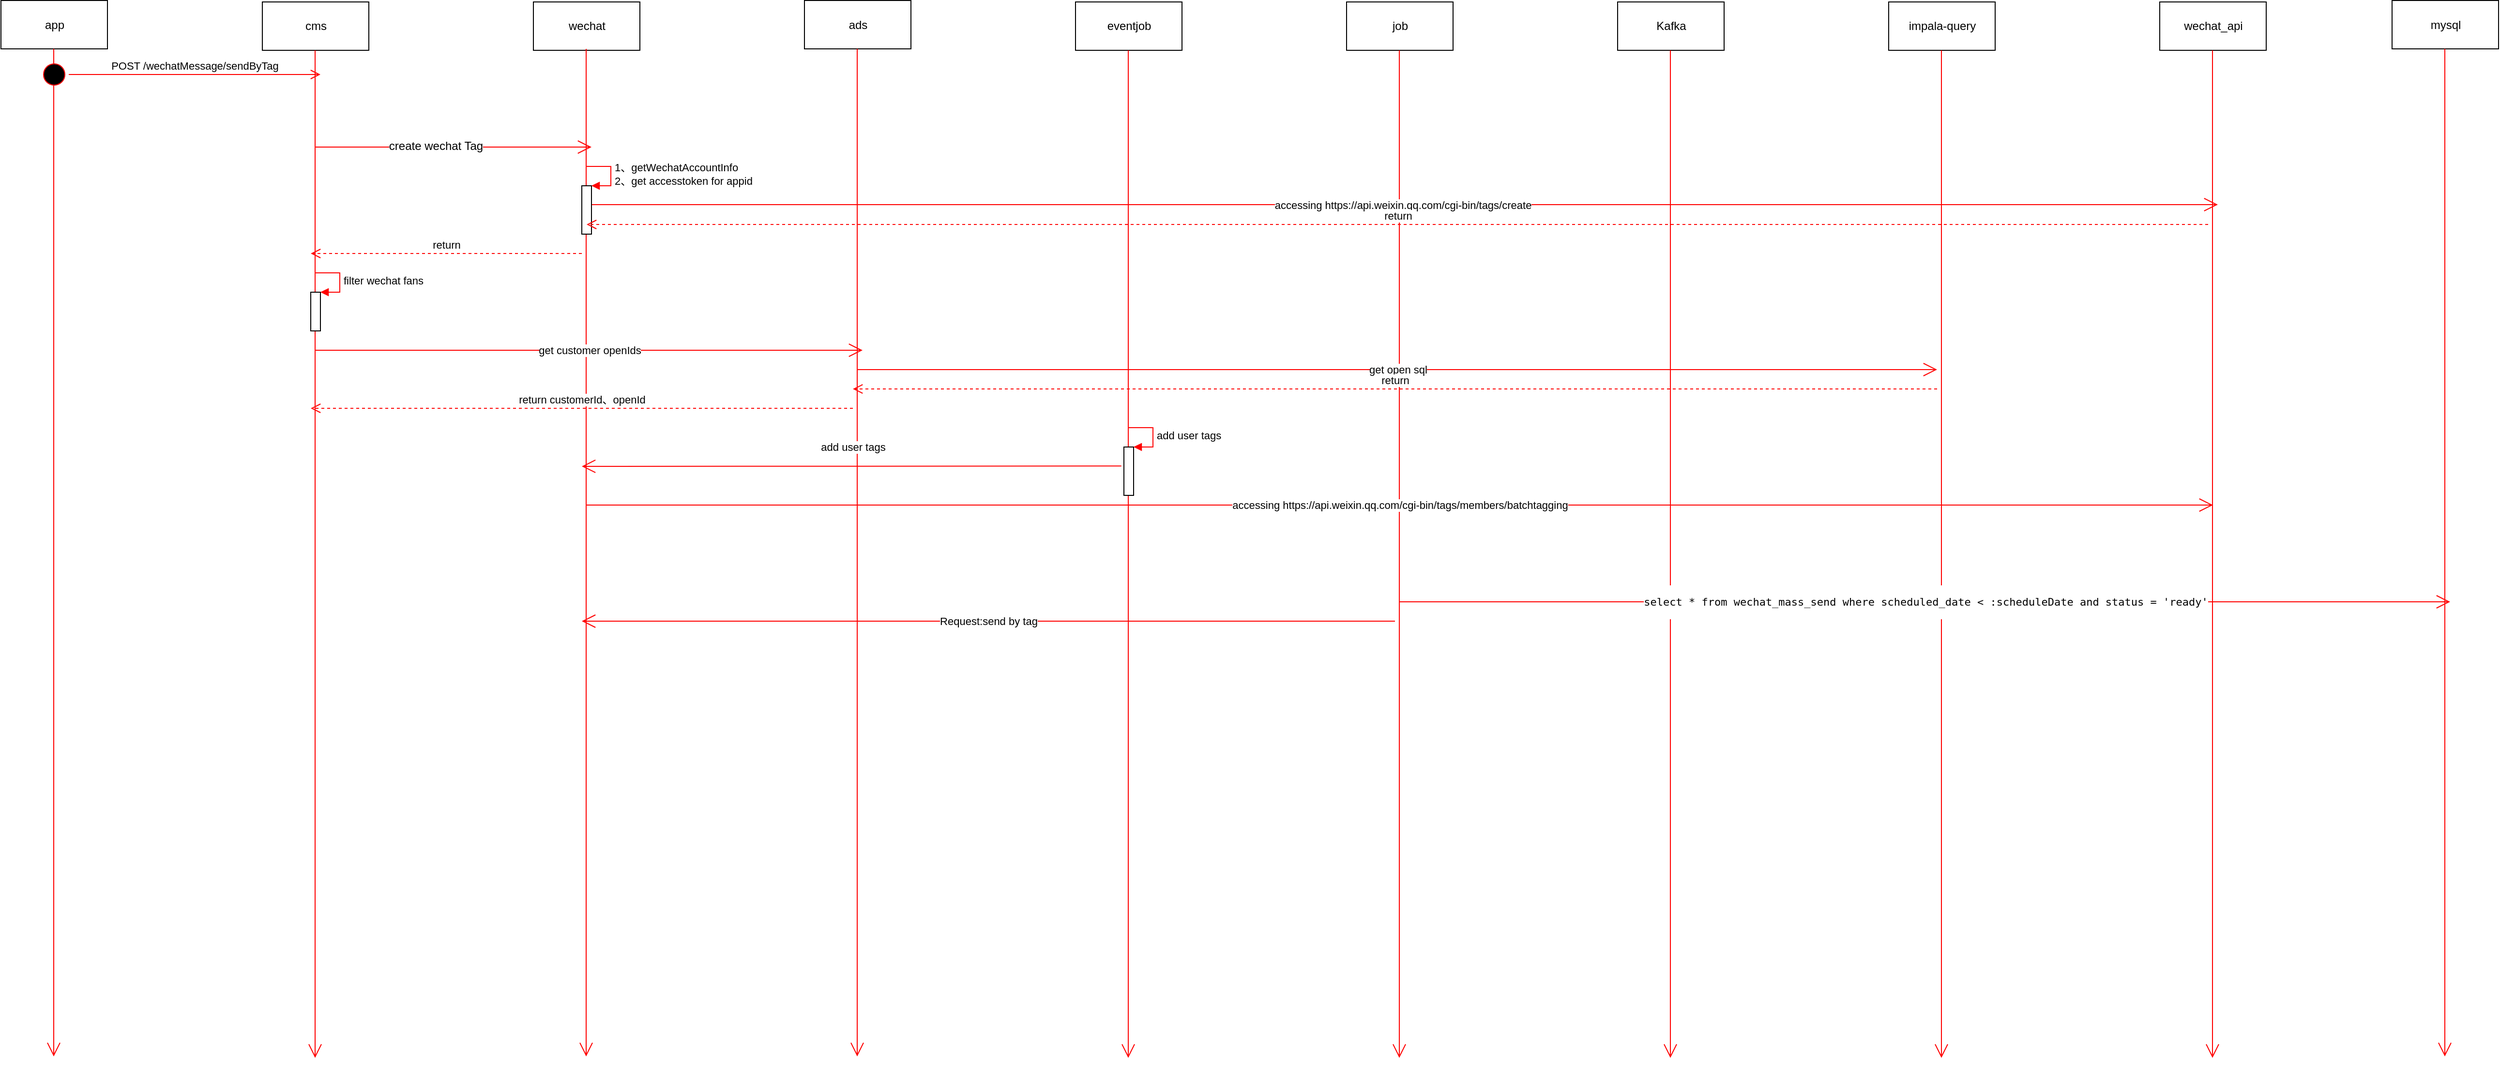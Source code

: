 <mxfile version="10.8.0" type="github"><diagram id="kld86gacnCC5mHnW3oDl" name="Page-1"><mxGraphModel dx="2158" dy="731" grid="1" gridSize="10" guides="1" tooltips="1" connect="1" arrows="1" fold="1" page="1" pageScale="1" pageWidth="827" pageHeight="1169" math="0" shadow="0"><root><mxCell id="0"/><mxCell id="1" parent="0"/><mxCell id="31YIuGjKy6aS0G4yxsBq-1" value="cms" style="html=1;" parent="1" vertex="1"><mxGeometry x="40" y="40" width="110" height="50" as="geometry"/></mxCell><mxCell id="31YIuGjKy6aS0G4yxsBq-2" value="" style="endArrow=open;endFill=1;endSize=12;html=1;strokeColor=#FF0000;" parent="1" edge="1"><mxGeometry width="160" relative="1" as="geometry"><mxPoint x="94.5" y="90" as="sourcePoint"/><mxPoint x="94.5" y="1131.333" as="targetPoint"/></mxGeometry></mxCell><mxCell id="31YIuGjKy6aS0G4yxsBq-3" value="wechat" style="html=1;" parent="1" vertex="1"><mxGeometry x="320" y="40" width="110" height="50" as="geometry"/></mxCell><mxCell id="31YIuGjKy6aS0G4yxsBq-4" value="" style="endArrow=open;endFill=1;endSize=12;html=1;strokeColor=#FF0000;" parent="1" edge="1"><mxGeometry width="160" relative="1" as="geometry"><mxPoint x="374.5" y="88.5" as="sourcePoint"/><mxPoint x="374.5" y="1129.833" as="targetPoint"/></mxGeometry></mxCell><mxCell id="31YIuGjKy6aS0G4yxsBq-5" value="ads" style="html=1;" parent="1" vertex="1"><mxGeometry x="600" y="38.5" width="110" height="50" as="geometry"/></mxCell><mxCell id="31YIuGjKy6aS0G4yxsBq-6" value="" style="endArrow=open;endFill=1;endSize=12;html=1;strokeColor=#FF0000;" parent="1" edge="1"><mxGeometry width="160" relative="1" as="geometry"><mxPoint x="654.5" y="88.5" as="sourcePoint"/><mxPoint x="654.5" y="1129.833" as="targetPoint"/></mxGeometry></mxCell><mxCell id="31YIuGjKy6aS0G4yxsBq-7" value="eventjob" style="html=1;" parent="1" vertex="1"><mxGeometry x="880" y="40" width="110" height="50" as="geometry"/></mxCell><mxCell id="31YIuGjKy6aS0G4yxsBq-8" value="" style="endArrow=open;endFill=1;endSize=12;html=1;strokeColor=#FF0000;" parent="1" edge="1"><mxGeometry width="160" relative="1" as="geometry"><mxPoint x="934.5" y="90" as="sourcePoint"/><mxPoint x="934.5" y="1131.333" as="targetPoint"/></mxGeometry></mxCell><mxCell id="31YIuGjKy6aS0G4yxsBq-9" value="job" style="html=1;" parent="1" vertex="1"><mxGeometry x="1160" y="40" width="110" height="50" as="geometry"/></mxCell><mxCell id="31YIuGjKy6aS0G4yxsBq-10" value="" style="endArrow=open;endFill=1;endSize=12;html=1;strokeColor=#FF0000;" parent="1" edge="1"><mxGeometry width="160" relative="1" as="geometry"><mxPoint x="1214.5" y="90" as="sourcePoint"/><mxPoint x="1214.5" y="1131.333" as="targetPoint"/></mxGeometry></mxCell><mxCell id="31YIuGjKy6aS0G4yxsBq-11" value="Kafka" style="html=1;" parent="1" vertex="1"><mxGeometry x="1440" y="40" width="110" height="50" as="geometry"/></mxCell><mxCell id="31YIuGjKy6aS0G4yxsBq-12" value="" style="endArrow=open;endFill=1;endSize=12;html=1;strokeColor=#FF0000;" parent="1" edge="1"><mxGeometry width="160" relative="1" as="geometry"><mxPoint x="1494.5" y="90" as="sourcePoint"/><mxPoint x="1494.5" y="1131.333" as="targetPoint"/></mxGeometry></mxCell><mxCell id="FS5D8sme2POOOL8eFFUt-1" value="impala-query" style="html=1;" vertex="1" parent="1"><mxGeometry x="1720" y="40" width="110" height="50" as="geometry"/></mxCell><mxCell id="FS5D8sme2POOOL8eFFUt-2" value="" style="endArrow=open;endFill=1;endSize=12;html=1;strokeColor=#FF0000;" edge="1" parent="1"><mxGeometry width="160" relative="1" as="geometry"><mxPoint x="1774.5" y="90" as="sourcePoint"/><mxPoint x="1774.5" y="1131.333" as="targetPoint"/></mxGeometry></mxCell><mxCell id="FS5D8sme2POOOL8eFFUt-9" value="" style="endArrow=open;endFill=1;endSize=12;html=1;strokeColor=#FF0000;" edge="1" parent="1"><mxGeometry width="160" relative="1" as="geometry"><mxPoint x="95" y="190" as="sourcePoint"/><mxPoint x="380" y="190" as="targetPoint"/></mxGeometry></mxCell><mxCell id="FS5D8sme2POOOL8eFFUt-10" value="&lt;span&gt;create wechat Tag&lt;/span&gt;" style="text;html=1;resizable=0;points=[];align=center;verticalAlign=middle;labelBackgroundColor=#ffffff;" vertex="1" connectable="0" parent="FS5D8sme2POOOL8eFFUt-9"><mxGeometry x="-0.13" y="1" relative="1" as="geometry"><mxPoint as="offset"/></mxGeometry></mxCell><mxCell id="FS5D8sme2POOOL8eFFUt-11" value="wechat_api" style="html=1;" vertex="1" parent="1"><mxGeometry x="2000" y="40" width="110" height="50" as="geometry"/></mxCell><mxCell id="FS5D8sme2POOOL8eFFUt-12" value="" style="endArrow=open;endFill=1;endSize=12;html=1;strokeColor=#FF0000;" edge="1" parent="1"><mxGeometry width="160" relative="1" as="geometry"><mxPoint x="2054.5" y="90" as="sourcePoint"/><mxPoint x="2054.5" y="1131.333" as="targetPoint"/></mxGeometry></mxCell><mxCell id="FS5D8sme2POOOL8eFFUt-13" value="&lt;span&gt;accessing https://api.weixin.qq.com/cgi-bin/tags/create&lt;/span&gt;" style="endArrow=open;endFill=1;endSize=12;html=1;strokeColor=#FF0000;" edge="1" parent="1"><mxGeometry width="160" relative="1" as="geometry"><mxPoint x="375" y="249.5" as="sourcePoint"/><mxPoint x="2060" y="249.5" as="targetPoint"/></mxGeometry></mxCell><mxCell id="FS5D8sme2POOOL8eFFUt-14" value="" style="html=1;points=[];perimeter=orthogonalPerimeter;" vertex="1" parent="1"><mxGeometry x="370" y="230" width="10" height="50" as="geometry"/></mxCell><mxCell id="FS5D8sme2POOOL8eFFUt-15" value="1、&lt;span&gt;getWechatAccountInfo&lt;/span&gt;&lt;br&gt;2、get accesstoken for appid" style="edgeStyle=orthogonalEdgeStyle;html=1;align=left;spacingLeft=2;endArrow=block;rounded=0;entryX=1;entryY=0;strokeColor=#FF0000;" edge="1" target="FS5D8sme2POOOL8eFFUt-14" parent="1"><mxGeometry relative="1" as="geometry"><mxPoint x="375" y="210" as="sourcePoint"/><Array as="points"><mxPoint x="400" y="210"/></Array></mxGeometry></mxCell><mxCell id="FS5D8sme2POOOL8eFFUt-17" value="return" style="html=1;verticalAlign=bottom;endArrow=open;dashed=1;endSize=8;strokeColor=#FF0000;" edge="1" parent="1"><mxGeometry relative="1" as="geometry"><mxPoint x="2050" y="270" as="sourcePoint"/><mxPoint x="375" y="270" as="targetPoint"/><Array as="points"><mxPoint x="430" y="270"/></Array></mxGeometry></mxCell><mxCell id="FS5D8sme2POOOL8eFFUt-18" value="return" style="html=1;verticalAlign=bottom;endArrow=open;dashed=1;endSize=8;strokeColor=#FF0000;" edge="1" parent="1"><mxGeometry relative="1" as="geometry"><mxPoint x="370" y="300" as="sourcePoint"/><mxPoint x="90" y="300" as="targetPoint"/></mxGeometry></mxCell><mxCell id="FS5D8sme2POOOL8eFFUt-19" value="app" style="html=1;" vertex="1" parent="1"><mxGeometry x="-230" y="38.5" width="110" height="50" as="geometry"/></mxCell><mxCell id="FS5D8sme2POOOL8eFFUt-20" value="" style="endArrow=open;endFill=1;endSize=12;html=1;strokeColor=#FF0000;" edge="1" parent="1"><mxGeometry width="160" relative="1" as="geometry"><mxPoint x="-175.5" y="88.5" as="sourcePoint"/><mxPoint x="-175.5" y="1129.833" as="targetPoint"/></mxGeometry></mxCell><mxCell id="FS5D8sme2POOOL8eFFUt-25" value="" style="ellipse;html=1;shape=startState;fillColor=#000000;strokeColor=#ff0000;" vertex="1" parent="1"><mxGeometry x="-190" y="100" width="30" height="30" as="geometry"/></mxCell><mxCell id="FS5D8sme2POOOL8eFFUt-26" value="&lt;span&gt;POST /wechatMessage/sendByTag&lt;/span&gt;" style="edgeStyle=orthogonalEdgeStyle;html=1;verticalAlign=bottom;endArrow=open;endSize=8;strokeColor=#ff0000;" edge="1" source="FS5D8sme2POOOL8eFFUt-25" parent="1"><mxGeometry relative="1" as="geometry"><mxPoint x="100" y="115" as="targetPoint"/><Array as="points"><mxPoint x="-150" y="115"/><mxPoint x="-150" y="115"/></Array></mxGeometry></mxCell><mxCell id="FS5D8sme2POOOL8eFFUt-29" value="" style="html=1;points=[];perimeter=orthogonalPerimeter;" vertex="1" parent="1"><mxGeometry x="90" y="340" width="10" height="40" as="geometry"/></mxCell><mxCell id="FS5D8sme2POOOL8eFFUt-30" value="filter wechat fans" style="edgeStyle=orthogonalEdgeStyle;html=1;align=left;spacingLeft=2;endArrow=block;rounded=0;entryX=1;entryY=0;strokeColor=#FF0000;" edge="1" target="FS5D8sme2POOOL8eFFUt-29" parent="1"><mxGeometry relative="1" as="geometry"><mxPoint x="95" y="320" as="sourcePoint"/><Array as="points"><mxPoint x="120" y="320"/></Array></mxGeometry></mxCell><mxCell id="FS5D8sme2POOOL8eFFUt-31" value="get customer openIds" style="endArrow=open;endFill=1;endSize=12;html=1;strokeColor=#FF0000;" edge="1" parent="1"><mxGeometry width="160" relative="1" as="geometry"><mxPoint x="95" y="400" as="sourcePoint"/><mxPoint x="660" y="400" as="targetPoint"/></mxGeometry></mxCell><mxCell id="FS5D8sme2POOOL8eFFUt-33" value="mysql" style="html=1;" vertex="1" parent="1"><mxGeometry x="2240" y="38.5" width="110" height="50" as="geometry"/></mxCell><mxCell id="FS5D8sme2POOOL8eFFUt-34" value="" style="endArrow=open;endFill=1;endSize=12;html=1;strokeColor=#FF0000;" edge="1" parent="1"><mxGeometry width="160" relative="1" as="geometry"><mxPoint x="2294.5" y="88.5" as="sourcePoint"/><mxPoint x="2294.5" y="1129.833" as="targetPoint"/></mxGeometry></mxCell><mxCell id="FS5D8sme2POOOL8eFFUt-38" value="get open sql" style="endArrow=open;endFill=1;endSize=12;html=1;strokeColor=#FF0000;" edge="1" parent="1"><mxGeometry width="160" relative="1" as="geometry"><mxPoint x="655" y="420" as="sourcePoint"/><mxPoint x="1770" y="420" as="targetPoint"/></mxGeometry></mxCell><mxCell id="FS5D8sme2POOOL8eFFUt-39" value="return" style="html=1;verticalAlign=bottom;endArrow=open;dashed=1;endSize=8;strokeColor=#FF0000;" edge="1" parent="1"><mxGeometry relative="1" as="geometry"><mxPoint x="1770" y="440" as="sourcePoint"/><mxPoint x="650" y="440" as="targetPoint"/></mxGeometry></mxCell><mxCell id="FS5D8sme2POOOL8eFFUt-40" value="return customerId、openId" style="html=1;verticalAlign=bottom;endArrow=open;dashed=1;endSize=8;strokeColor=#FF0000;" edge="1" parent="1"><mxGeometry relative="1" as="geometry"><mxPoint x="650" y="460" as="sourcePoint"/><mxPoint x="90" y="460" as="targetPoint"/></mxGeometry></mxCell><mxCell id="FS5D8sme2POOOL8eFFUt-43" value="" style="html=1;points=[];perimeter=orthogonalPerimeter;" vertex="1" parent="1"><mxGeometry x="930" y="500" width="10" height="50" as="geometry"/></mxCell><mxCell id="FS5D8sme2POOOL8eFFUt-44" value="add user tags" style="edgeStyle=orthogonalEdgeStyle;html=1;align=left;spacingLeft=2;endArrow=block;rounded=0;entryX=1;entryY=0;strokeColor=#FF0000;" edge="1" target="FS5D8sme2POOOL8eFFUt-43" parent="1"><mxGeometry relative="1" as="geometry"><mxPoint x="935" y="480" as="sourcePoint"/><Array as="points"><mxPoint x="960" y="480"/></Array></mxGeometry></mxCell><mxCell id="FS5D8sme2POOOL8eFFUt-47" value="add user tags" style="endArrow=open;endFill=1;endSize=12;html=1;strokeColor=#FF0000;exitX=-0.267;exitY=0.393;exitDx=0;exitDy=0;exitPerimeter=0;" edge="1" parent="1" source="FS5D8sme2POOOL8eFFUt-43"><mxGeometry x="-0.005" y="-20" width="160" relative="1" as="geometry"><mxPoint x="760" y="520" as="sourcePoint"/><mxPoint x="370" y="520" as="targetPoint"/><mxPoint as="offset"/></mxGeometry></mxCell><mxCell id="FS5D8sme2POOOL8eFFUt-50" value="accessing&amp;nbsp;&lt;span&gt;https://api.weixin.qq.com/cgi-bin/tags/members/batchtagging&lt;/span&gt;" style="endArrow=open;endFill=1;endSize=12;html=1;strokeColor=#FF0000;" edge="1" parent="1"><mxGeometry width="160" relative="1" as="geometry"><mxPoint x="375" y="560" as="sourcePoint"/><mxPoint x="2055" y="560" as="targetPoint"/><Array as="points"><mxPoint x="455" y="560"/></Array></mxGeometry></mxCell><mxCell id="FS5D8sme2POOOL8eFFUt-54" value="Request:send by tag" style="endArrow=open;endFill=1;endSize=12;html=1;strokeColor=#FF0000;" edge="1" parent="1"><mxGeometry width="160" relative="1" as="geometry"><mxPoint x="1210" y="680" as="sourcePoint"/><mxPoint x="370" y="680" as="targetPoint"/></mxGeometry></mxCell><mxCell id="FS5D8sme2POOOL8eFFUt-55" value="&lt;pre&gt;&lt;span&gt;select * from wechat_mass_send where scheduled_date &amp;lt; :scheduleDate and status = 'ready'&lt;/span&gt;&lt;/pre&gt;" style="endArrow=open;endFill=1;endSize=12;html=1;strokeColor=#FF0000;" edge="1" parent="1"><mxGeometry width="160" relative="1" as="geometry"><mxPoint x="1215" y="660" as="sourcePoint"/><mxPoint x="2300" y="660" as="targetPoint"/></mxGeometry></mxCell></root></mxGraphModel></diagram></mxfile>